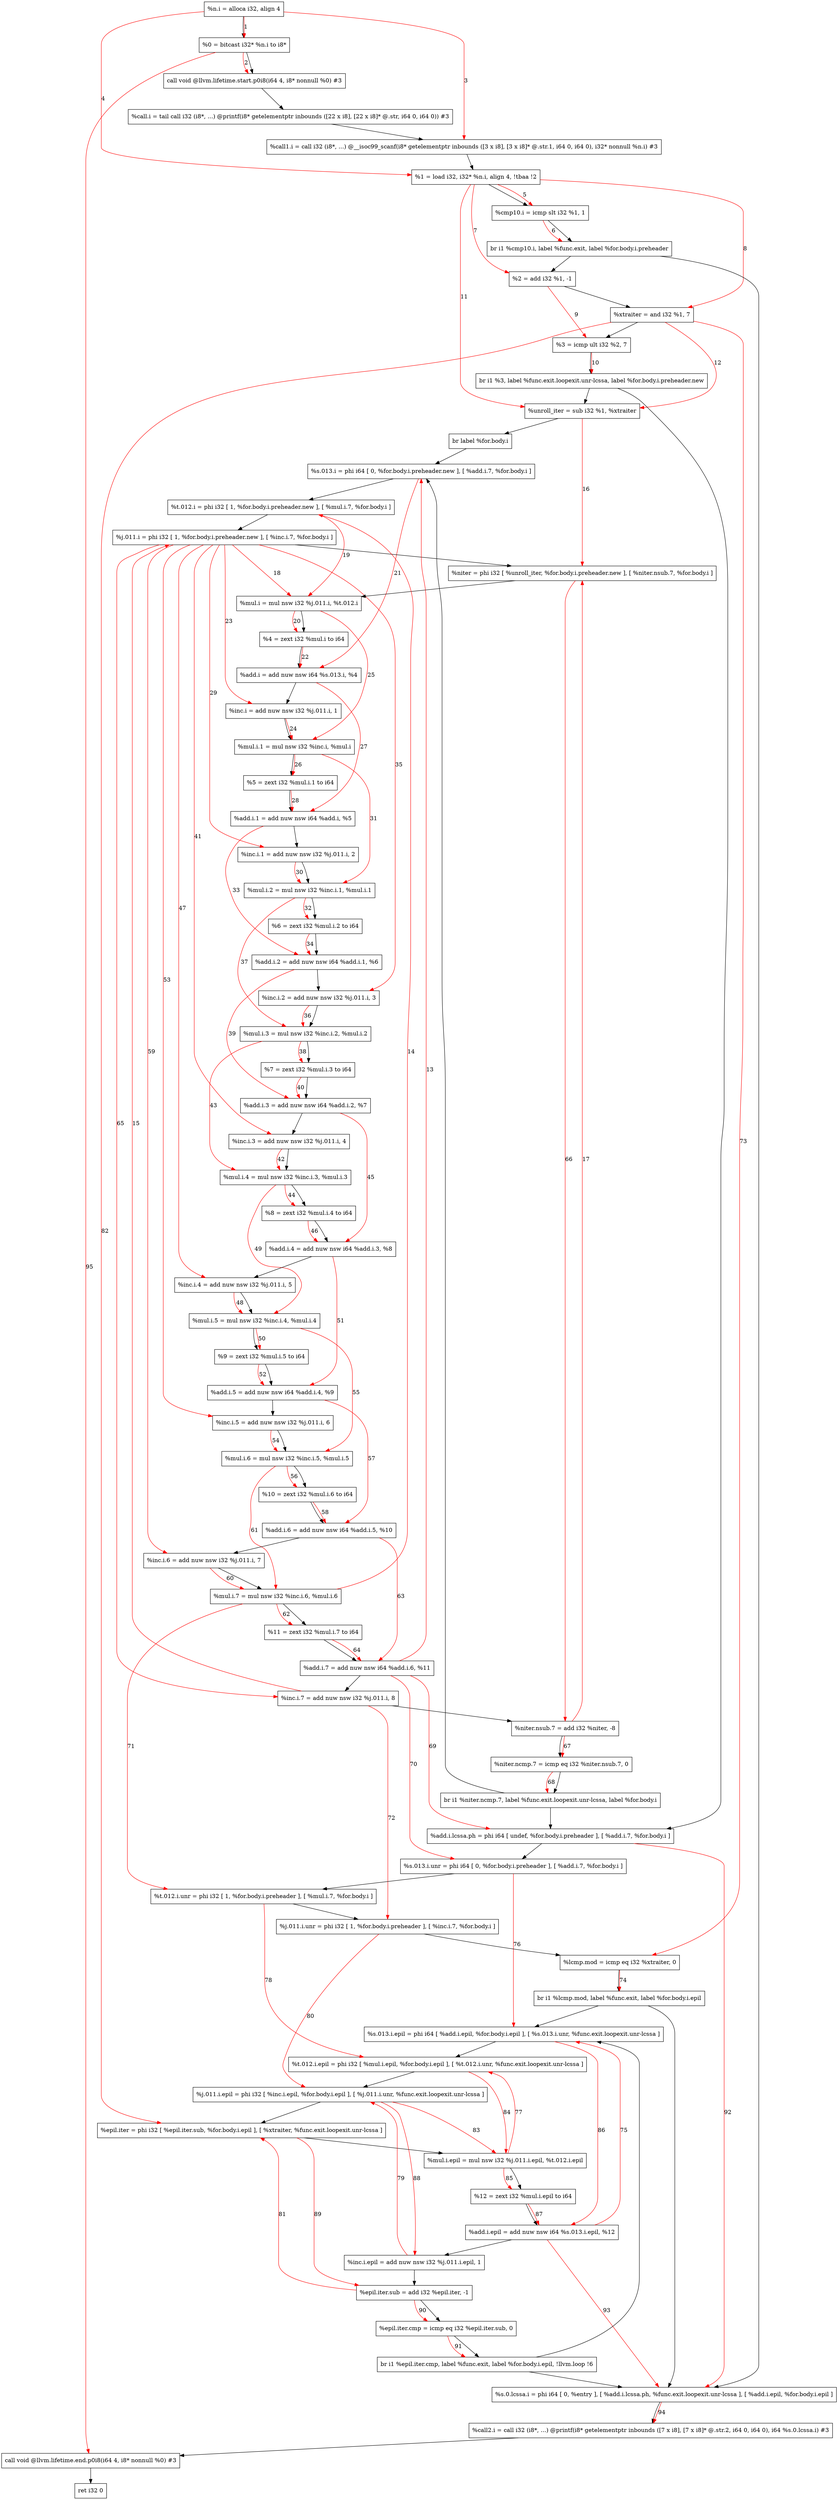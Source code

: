 digraph "CDFG for'main' function" {
	Node0x55686a7375d8[shape=record, label="  %n.i = alloca i32, align 4"]
	Node0x55686a737388[shape=record, label="  %0 = bitcast i32* %n.i to i8*"]
	Node0x55686a73cfe8[shape=record, label="  call void @llvm.lifetime.start.p0i8(i64 4, i8* nonnull %0) #3"]
	Node0x55686a73d0c0[shape=record, label="  %call.i = tail call i32 (i8*, ...) @printf(i8* getelementptr inbounds ([22 x i8], [22 x i8]* @.str, i64 0, i64 0)) #3"]
	Node0x55686a73d1c8[shape=record, label="  %call1.i = call i32 (i8*, ...) @__isoc99_scanf(i8* getelementptr inbounds ([3 x i8], [3 x i8]* @.str.1, i64 0, i64 0), i32* nonnull %n.i) #3"]
	Node0x55686a738c48[shape=record, label="  %1 = load i32, i32* %n.i, align 4, !tbaa !2"]
	Node0x55686a73d8f0[shape=record, label="  %cmp10.i = icmp slt i32 %1, 1"]
	Node0x55686a73da68[shape=record, label="  br i1 %cmp10.i, label %func.exit, label %for.body.i.preheader"]
	Node0x55686a73db10[shape=record, label="  %2 = add i32 %1, -1"]
	Node0x55686a73db80[shape=record, label="  %xtraiter = and i32 %1, 7"]
	Node0x55686a73dc20[shape=record, label="  %3 = icmp ult i32 %2, 7"]
	Node0x55686a73deb8[shape=record, label="  br i1 %3, label %func.exit.loopexit.unr-lcssa, label %for.body.i.preheader.new"]
	Node0x55686a73df30[shape=record, label="  %unroll_iter = sub i32 %1, %xtraiter"]
	Node0x55686a73dfd8[shape=record, label="  br label %for.body.i"]
	Node0x55686a73e058[shape=record, label="  %s.013.i = phi i64 [ 0, %for.body.i.preheader.new ], [ %add.i.7, %for.body.i ]"]
	Node0x55686a73e348[shape=record, label="  %t.012.i = phi i32 [ 1, %for.body.i.preheader.new ], [ %mul.i.7, %for.body.i ]"]
	Node0x55686a73e4b8[shape=record, label="  %j.011.i = phi i32 [ 1, %for.body.i.preheader.new ], [ %inc.i.7, %for.body.i ]"]
	Node0x55686a73e608[shape=record, label="  %niter = phi i32 [ %unroll_iter, %for.body.i.preheader.new ], [ %niter.nsub.7, %for.body.i ]"]
	Node0x55686a73e6f0[shape=record, label="  %mul.i = mul nsw i32 %j.011.i, %t.012.i"]
	Node0x55686a73e768[shape=record, label="  %4 = zext i32 %mul.i to i64"]
	Node0x55686a73e830[shape=record, label="  %add.i = add nuw nsw i64 %s.013.i, %4"]
	Node0x55686a73e8c0[shape=record, label="  %inc.i = add nuw nsw i32 %j.011.i, 1"]
	Node0x55686a73e950[shape=record, label="  %mul.i.1 = mul nsw i32 %inc.i, %mul.i"]
	Node0x55686a73e9c8[shape=record, label="  %5 = zext i32 %mul.i.1 to i64"]
	Node0x55686a73ea40[shape=record, label="  %add.i.1 = add nuw nsw i64 %add.i, %5"]
	Node0x55686a73ead0[shape=record, label="  %inc.i.1 = add nuw nsw i32 %j.011.i, 2"]
	Node0x55686a73eb60[shape=record, label="  %mul.i.2 = mul nsw i32 %inc.i.1, %mul.i.1"]
	Node0x55686a73ebd8[shape=record, label="  %6 = zext i32 %mul.i.2 to i64"]
	Node0x55686a73ec50[shape=record, label="  %add.i.2 = add nuw nsw i64 %add.i.1, %6"]
	Node0x55686a73a7e0[shape=record, label="  %inc.i.2 = add nuw nsw i32 %j.011.i, 3"]
	Node0x55686a73ab90[shape=record, label="  %mul.i.3 = mul nsw i32 %inc.i.2, %mul.i.2"]
	Node0x55686a73ac08[shape=record, label="  %7 = zext i32 %mul.i.3 to i64"]
	Node0x55686a73ac80[shape=record, label="  %add.i.3 = add nuw nsw i64 %add.i.2, %7"]
	Node0x55686a73ad10[shape=record, label="  %inc.i.3 = add nuw nsw i32 %j.011.i, 4"]
	Node0x55686a73ada0[shape=record, label="  %mul.i.4 = mul nsw i32 %inc.i.3, %mul.i.3"]
	Node0x55686a73ae18[shape=record, label="  %8 = zext i32 %mul.i.4 to i64"]
	Node0x55686a73af20[shape=record, label="  %add.i.4 = add nuw nsw i64 %add.i.3, %8"]
	Node0x55686a73fcf0[shape=record, label="  %inc.i.4 = add nuw nsw i32 %j.011.i, 5"]
	Node0x55686a73fd60[shape=record, label="  %mul.i.5 = mul nsw i32 %inc.i.4, %mul.i.4"]
	Node0x55686a73fdb8[shape=record, label="  %9 = zext i32 %mul.i.5 to i64"]
	Node0x55686a73fe30[shape=record, label="  %add.i.5 = add nuw nsw i64 %add.i.4, %9"]
	Node0x55686a73fec0[shape=record, label="  %inc.i.5 = add nuw nsw i32 %j.011.i, 6"]
	Node0x55686a73ff50[shape=record, label="  %mul.i.6 = mul nsw i32 %inc.i.5, %mul.i.5"]
	Node0x55686a73ffc8[shape=record, label="  %10 = zext i32 %mul.i.6 to i64"]
	Node0x55686a740040[shape=record, label="  %add.i.6 = add nuw nsw i64 %add.i.5, %10"]
	Node0x55686a7400d0[shape=record, label="  %inc.i.6 = add nuw nsw i32 %j.011.i, 7"]
	Node0x55686a740160[shape=record, label="  %mul.i.7 = mul nsw i32 %inc.i.6, %mul.i.6"]
	Node0x55686a73e2f8[shape=record, label="  %11 = zext i32 %mul.i.7 to i64"]
	Node0x55686a7401d0[shape=record, label="  %add.i.7 = add nuw nsw i64 %add.i.6, %11"]
	Node0x55686a740240[shape=record, label="  %inc.i.7 = add nuw nsw i32 %j.011.i, 8"]
	Node0x55686a7402b0[shape=record, label="  %niter.nsub.7 = add i32 %niter, -8"]
	Node0x55686a740320[shape=record, label="  %niter.ncmp.7 = icmp eq i32 %niter.nsub.7, 0"]
	Node0x55686a7403a8[shape=record, label="  br i1 %niter.ncmp.7, label %func.exit.loopexit.unr-lcssa, label %for.body.i"]
	Node0x55686a73e7b8[shape=record, label="  %add.i.lcssa.ph = phi i64 [ undef, %for.body.i.preheader ], [ %add.i.7, %for.body.i ]"]
	Node0x55686a740448[shape=record, label="  %s.013.i.unr = phi i64 [ 0, %for.body.i.preheader ], [ %add.i.7, %for.body.i ]"]
	Node0x55686a7404e8[shape=record, label="  %t.012.i.unr = phi i32 [ 1, %for.body.i.preheader ], [ %mul.i.7, %for.body.i ]"]
	Node0x55686a7405b8[shape=record, label="  %j.011.i.unr = phi i32 [ 1, %for.body.i.preheader ], [ %inc.i.7, %for.body.i ]"]
	Node0x55686a740680[shape=record, label="  %lcmp.mod = icmp eq i32 %xtraiter, 0"]
	Node0x55686a740788[shape=record, label="  br i1 %lcmp.mod, label %func.exit, label %for.body.i.epil"]
	Node0x55686a740868[shape=record, label="  %s.013.i.epil = phi i64 [ %add.i.epil, %for.body.i.epil ], [ %s.013.i.unr, %func.exit.loopexit.unr-lcssa ]"]
	Node0x55686a740fb8[shape=record, label="  %t.012.i.epil = phi i32 [ %mul.i.epil, %for.body.i.epil ], [ %t.012.i.unr, %func.exit.loopexit.unr-lcssa ]"]
	Node0x55686a7410e8[shape=record, label="  %j.011.i.epil = phi i32 [ %inc.i.epil, %for.body.i.epil ], [ %j.011.i.unr, %func.exit.loopexit.unr-lcssa ]"]
	Node0x55686a741218[shape=record, label="  %epil.iter = phi i32 [ %epil.iter.sub, %for.body.i.epil ], [ %xtraiter, %func.exit.loopexit.unr-lcssa ]"]
	Node0x55686a7412e0[shape=record, label="  %mul.i.epil = mul nsw i32 %j.011.i.epil, %t.012.i.epil"]
	Node0x55686a73e5b8[shape=record, label="  %12 = zext i32 %mul.i.epil to i64"]
	Node0x55686a741350[shape=record, label="  %add.i.epil = add nuw nsw i64 %s.013.i.epil, %12"]
	Node0x55686a7413c0[shape=record, label="  %inc.i.epil = add nuw nsw i32 %j.011.i.epil, 1"]
	Node0x55686a741430[shape=record, label="  %epil.iter.sub = add i32 %epil.iter, -1"]
	Node0x55686a7414a0[shape=record, label="  %epil.iter.cmp = icmp eq i32 %epil.iter.sub, 0"]
	Node0x55686a741528[shape=record, label="  br i1 %epil.iter.cmp, label %func.exit, label %for.body.i.epil, !llvm.loop !6"]
	Node0x55686a7416a8[shape=record, label="  %s.0.lcssa.i = phi i64 [ 0, %entry ], [ %add.i.lcssa.ph, %func.exit.loopexit.unr-lcssa ], [ %add.i.epil, %for.body.i.epil ]"]
	Node0x55686a7417c8[shape=record, label="  %call2.i = call i32 (i8*, ...) @printf(i8* getelementptr inbounds ([7 x i8], [7 x i8]* @.str.2, i64 0, i64 0), i64 %s.0.lcssa.i) #3"]
	Node0x55686a741938[shape=record, label="  call void @llvm.lifetime.end.p0i8(i64 4, i8* nonnull %0) #3"]
	Node0x55686a739228[shape=record, label="  ret i32 0"]
	Node0x55686a7375d8 -> Node0x55686a737388
	Node0x55686a737388 -> Node0x55686a73cfe8
	Node0x55686a73cfe8 -> Node0x55686a73d0c0
	Node0x55686a73d0c0 -> Node0x55686a73d1c8
	Node0x55686a73d1c8 -> Node0x55686a738c48
	Node0x55686a738c48 -> Node0x55686a73d8f0
	Node0x55686a73d8f0 -> Node0x55686a73da68
	Node0x55686a73da68 -> Node0x55686a7416a8
	Node0x55686a73da68 -> Node0x55686a73db10
	Node0x55686a73db10 -> Node0x55686a73db80
	Node0x55686a73db80 -> Node0x55686a73dc20
	Node0x55686a73dc20 -> Node0x55686a73deb8
	Node0x55686a73deb8 -> Node0x55686a73e7b8
	Node0x55686a73deb8 -> Node0x55686a73df30
	Node0x55686a73df30 -> Node0x55686a73dfd8
	Node0x55686a73dfd8 -> Node0x55686a73e058
	Node0x55686a73e058 -> Node0x55686a73e348
	Node0x55686a73e348 -> Node0x55686a73e4b8
	Node0x55686a73e4b8 -> Node0x55686a73e608
	Node0x55686a73e608 -> Node0x55686a73e6f0
	Node0x55686a73e6f0 -> Node0x55686a73e768
	Node0x55686a73e768 -> Node0x55686a73e830
	Node0x55686a73e830 -> Node0x55686a73e8c0
	Node0x55686a73e8c0 -> Node0x55686a73e950
	Node0x55686a73e950 -> Node0x55686a73e9c8
	Node0x55686a73e9c8 -> Node0x55686a73ea40
	Node0x55686a73ea40 -> Node0x55686a73ead0
	Node0x55686a73ead0 -> Node0x55686a73eb60
	Node0x55686a73eb60 -> Node0x55686a73ebd8
	Node0x55686a73ebd8 -> Node0x55686a73ec50
	Node0x55686a73ec50 -> Node0x55686a73a7e0
	Node0x55686a73a7e0 -> Node0x55686a73ab90
	Node0x55686a73ab90 -> Node0x55686a73ac08
	Node0x55686a73ac08 -> Node0x55686a73ac80
	Node0x55686a73ac80 -> Node0x55686a73ad10
	Node0x55686a73ad10 -> Node0x55686a73ada0
	Node0x55686a73ada0 -> Node0x55686a73ae18
	Node0x55686a73ae18 -> Node0x55686a73af20
	Node0x55686a73af20 -> Node0x55686a73fcf0
	Node0x55686a73fcf0 -> Node0x55686a73fd60
	Node0x55686a73fd60 -> Node0x55686a73fdb8
	Node0x55686a73fdb8 -> Node0x55686a73fe30
	Node0x55686a73fe30 -> Node0x55686a73fec0
	Node0x55686a73fec0 -> Node0x55686a73ff50
	Node0x55686a73ff50 -> Node0x55686a73ffc8
	Node0x55686a73ffc8 -> Node0x55686a740040
	Node0x55686a740040 -> Node0x55686a7400d0
	Node0x55686a7400d0 -> Node0x55686a740160
	Node0x55686a740160 -> Node0x55686a73e2f8
	Node0x55686a73e2f8 -> Node0x55686a7401d0
	Node0x55686a7401d0 -> Node0x55686a740240
	Node0x55686a740240 -> Node0x55686a7402b0
	Node0x55686a7402b0 -> Node0x55686a740320
	Node0x55686a740320 -> Node0x55686a7403a8
	Node0x55686a7403a8 -> Node0x55686a73e7b8
	Node0x55686a7403a8 -> Node0x55686a73e058
	Node0x55686a73e7b8 -> Node0x55686a740448
	Node0x55686a740448 -> Node0x55686a7404e8
	Node0x55686a7404e8 -> Node0x55686a7405b8
	Node0x55686a7405b8 -> Node0x55686a740680
	Node0x55686a740680 -> Node0x55686a740788
	Node0x55686a740788 -> Node0x55686a7416a8
	Node0x55686a740788 -> Node0x55686a740868
	Node0x55686a740868 -> Node0x55686a740fb8
	Node0x55686a740fb8 -> Node0x55686a7410e8
	Node0x55686a7410e8 -> Node0x55686a741218
	Node0x55686a741218 -> Node0x55686a7412e0
	Node0x55686a7412e0 -> Node0x55686a73e5b8
	Node0x55686a73e5b8 -> Node0x55686a741350
	Node0x55686a741350 -> Node0x55686a7413c0
	Node0x55686a7413c0 -> Node0x55686a741430
	Node0x55686a741430 -> Node0x55686a7414a0
	Node0x55686a7414a0 -> Node0x55686a741528
	Node0x55686a741528 -> Node0x55686a7416a8
	Node0x55686a741528 -> Node0x55686a740868
	Node0x55686a7416a8 -> Node0x55686a7417c8
	Node0x55686a7417c8 -> Node0x55686a741938
	Node0x55686a741938 -> Node0x55686a739228
edge [color=red]
	Node0x55686a7375d8 -> Node0x55686a737388[label="1"]
	Node0x55686a737388 -> Node0x55686a73cfe8[label="2"]
	Node0x55686a7375d8 -> Node0x55686a73d1c8[label="3"]
	Node0x55686a7375d8 -> Node0x55686a738c48[label="4"]
	Node0x55686a738c48 -> Node0x55686a73d8f0[label="5"]
	Node0x55686a73d8f0 -> Node0x55686a73da68[label="6"]
	Node0x55686a738c48 -> Node0x55686a73db10[label="7"]
	Node0x55686a738c48 -> Node0x55686a73db80[label="8"]
	Node0x55686a73db10 -> Node0x55686a73dc20[label="9"]
	Node0x55686a73dc20 -> Node0x55686a73deb8[label="10"]
	Node0x55686a738c48 -> Node0x55686a73df30[label="11"]
	Node0x55686a73db80 -> Node0x55686a73df30[label="12"]
	Node0x55686a7401d0 -> Node0x55686a73e058[label="13"]
	Node0x55686a740160 -> Node0x55686a73e348[label="14"]
	Node0x55686a740240 -> Node0x55686a73e4b8[label="15"]
	Node0x55686a73df30 -> Node0x55686a73e608[label="16"]
	Node0x55686a7402b0 -> Node0x55686a73e608[label="17"]
	Node0x55686a73e4b8 -> Node0x55686a73e6f0[label="18"]
	Node0x55686a73e348 -> Node0x55686a73e6f0[label="19"]
	Node0x55686a73e6f0 -> Node0x55686a73e768[label="20"]
	Node0x55686a73e058 -> Node0x55686a73e830[label="21"]
	Node0x55686a73e768 -> Node0x55686a73e830[label="22"]
	Node0x55686a73e4b8 -> Node0x55686a73e8c0[label="23"]
	Node0x55686a73e8c0 -> Node0x55686a73e950[label="24"]
	Node0x55686a73e6f0 -> Node0x55686a73e950[label="25"]
	Node0x55686a73e950 -> Node0x55686a73e9c8[label="26"]
	Node0x55686a73e830 -> Node0x55686a73ea40[label="27"]
	Node0x55686a73e9c8 -> Node0x55686a73ea40[label="28"]
	Node0x55686a73e4b8 -> Node0x55686a73ead0[label="29"]
	Node0x55686a73ead0 -> Node0x55686a73eb60[label="30"]
	Node0x55686a73e950 -> Node0x55686a73eb60[label="31"]
	Node0x55686a73eb60 -> Node0x55686a73ebd8[label="32"]
	Node0x55686a73ea40 -> Node0x55686a73ec50[label="33"]
	Node0x55686a73ebd8 -> Node0x55686a73ec50[label="34"]
	Node0x55686a73e4b8 -> Node0x55686a73a7e0[label="35"]
	Node0x55686a73a7e0 -> Node0x55686a73ab90[label="36"]
	Node0x55686a73eb60 -> Node0x55686a73ab90[label="37"]
	Node0x55686a73ab90 -> Node0x55686a73ac08[label="38"]
	Node0x55686a73ec50 -> Node0x55686a73ac80[label="39"]
	Node0x55686a73ac08 -> Node0x55686a73ac80[label="40"]
	Node0x55686a73e4b8 -> Node0x55686a73ad10[label="41"]
	Node0x55686a73ad10 -> Node0x55686a73ada0[label="42"]
	Node0x55686a73ab90 -> Node0x55686a73ada0[label="43"]
	Node0x55686a73ada0 -> Node0x55686a73ae18[label="44"]
	Node0x55686a73ac80 -> Node0x55686a73af20[label="45"]
	Node0x55686a73ae18 -> Node0x55686a73af20[label="46"]
	Node0x55686a73e4b8 -> Node0x55686a73fcf0[label="47"]
	Node0x55686a73fcf0 -> Node0x55686a73fd60[label="48"]
	Node0x55686a73ada0 -> Node0x55686a73fd60[label="49"]
	Node0x55686a73fd60 -> Node0x55686a73fdb8[label="50"]
	Node0x55686a73af20 -> Node0x55686a73fe30[label="51"]
	Node0x55686a73fdb8 -> Node0x55686a73fe30[label="52"]
	Node0x55686a73e4b8 -> Node0x55686a73fec0[label="53"]
	Node0x55686a73fec0 -> Node0x55686a73ff50[label="54"]
	Node0x55686a73fd60 -> Node0x55686a73ff50[label="55"]
	Node0x55686a73ff50 -> Node0x55686a73ffc8[label="56"]
	Node0x55686a73fe30 -> Node0x55686a740040[label="57"]
	Node0x55686a73ffc8 -> Node0x55686a740040[label="58"]
	Node0x55686a73e4b8 -> Node0x55686a7400d0[label="59"]
	Node0x55686a7400d0 -> Node0x55686a740160[label="60"]
	Node0x55686a73ff50 -> Node0x55686a740160[label="61"]
	Node0x55686a740160 -> Node0x55686a73e2f8[label="62"]
	Node0x55686a740040 -> Node0x55686a7401d0[label="63"]
	Node0x55686a73e2f8 -> Node0x55686a7401d0[label="64"]
	Node0x55686a73e4b8 -> Node0x55686a740240[label="65"]
	Node0x55686a73e608 -> Node0x55686a7402b0[label="66"]
	Node0x55686a7402b0 -> Node0x55686a740320[label="67"]
	Node0x55686a740320 -> Node0x55686a7403a8[label="68"]
	Node0x55686a7401d0 -> Node0x55686a73e7b8[label="69"]
	Node0x55686a7401d0 -> Node0x55686a740448[label="70"]
	Node0x55686a740160 -> Node0x55686a7404e8[label="71"]
	Node0x55686a740240 -> Node0x55686a7405b8[label="72"]
	Node0x55686a73db80 -> Node0x55686a740680[label="73"]
	Node0x55686a740680 -> Node0x55686a740788[label="74"]
	Node0x55686a741350 -> Node0x55686a740868[label="75"]
	Node0x55686a740448 -> Node0x55686a740868[label="76"]
	Node0x55686a7412e0 -> Node0x55686a740fb8[label="77"]
	Node0x55686a7404e8 -> Node0x55686a740fb8[label="78"]
	Node0x55686a7413c0 -> Node0x55686a7410e8[label="79"]
	Node0x55686a7405b8 -> Node0x55686a7410e8[label="80"]
	Node0x55686a741430 -> Node0x55686a741218[label="81"]
	Node0x55686a73db80 -> Node0x55686a741218[label="82"]
	Node0x55686a7410e8 -> Node0x55686a7412e0[label="83"]
	Node0x55686a740fb8 -> Node0x55686a7412e0[label="84"]
	Node0x55686a7412e0 -> Node0x55686a73e5b8[label="85"]
	Node0x55686a740868 -> Node0x55686a741350[label="86"]
	Node0x55686a73e5b8 -> Node0x55686a741350[label="87"]
	Node0x55686a7410e8 -> Node0x55686a7413c0[label="88"]
	Node0x55686a741218 -> Node0x55686a741430[label="89"]
	Node0x55686a741430 -> Node0x55686a7414a0[label="90"]
	Node0x55686a7414a0 -> Node0x55686a741528[label="91"]
	Node0x55686a73e7b8 -> Node0x55686a7416a8[label="92"]
	Node0x55686a741350 -> Node0x55686a7416a8[label="93"]
	Node0x55686a7416a8 -> Node0x55686a7417c8[label="94"]
	Node0x55686a737388 -> Node0x55686a741938[label="95"]
}
